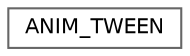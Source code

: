 digraph "类继承关系图"
{
 // LATEX_PDF_SIZE
  bgcolor="transparent";
  edge [fontname=Helvetica,fontsize=10,labelfontname=Helvetica,labelfontsize=10];
  node [fontname=Helvetica,fontsize=10,shape=box,height=0.2,width=0.4];
  rankdir="LR";
  Node0 [id="Node000000",label="ANIM_TWEEN",height=0.2,width=0.4,color="grey40", fillcolor="white", style="filled",URL="$class_a_n_i_m___t_w_e_e_n.html",tooltip=" "];
}
